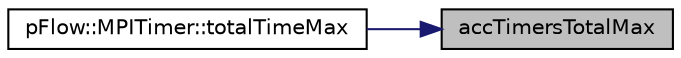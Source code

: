 digraph "accTimersTotalMax"
{
 // LATEX_PDF_SIZE
  edge [fontname="Helvetica",fontsize="10",labelfontname="Helvetica",labelfontsize="10"];
  node [fontname="Helvetica",fontsize="10",shape=record];
  rankdir="RL";
  Node1 [label="accTimersTotalMax",height=0.2,width=0.4,color="black", fillcolor="grey75", style="filled", fontcolor="black",tooltip=" "];
  Node1 -> Node2 [dir="back",color="midnightblue",fontsize="10",style="solid",fontname="Helvetica"];
  Node2 [label="pFlow::MPITimer::totalTimeMax",height=0.2,width=0.4,color="black", fillcolor="white", style="filled",URL="$classpFlow_1_1MPITimer.html#ab0ad8acd647fd127b7f8bfe1dd36b623",tooltip=" "];
}
